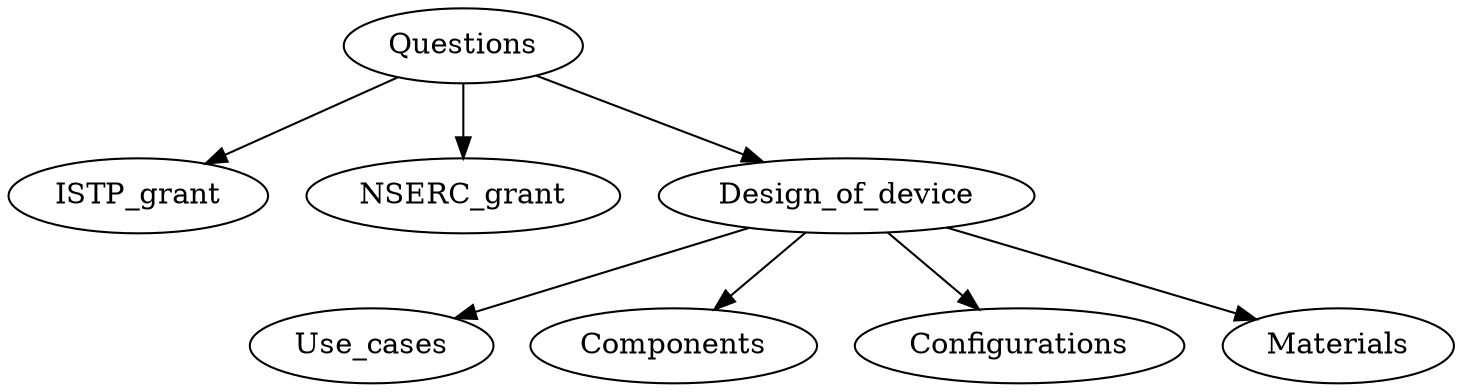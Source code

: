 /* Generate in command line:
dot -Tpng questions-1.gv -o questions-1.png */

//rankedDir=LR, 
//splines=ortho, [nodesep=1]

digraph G  { 
	graph [rankedDir=LR]
	node [shape=ellipse]
	
	Questions->{ ISTP_grant, NSERC_grant, Design_of_device }
	Design_of_device->{ Use_cases, Components, Configurations, Materials }
	
}
